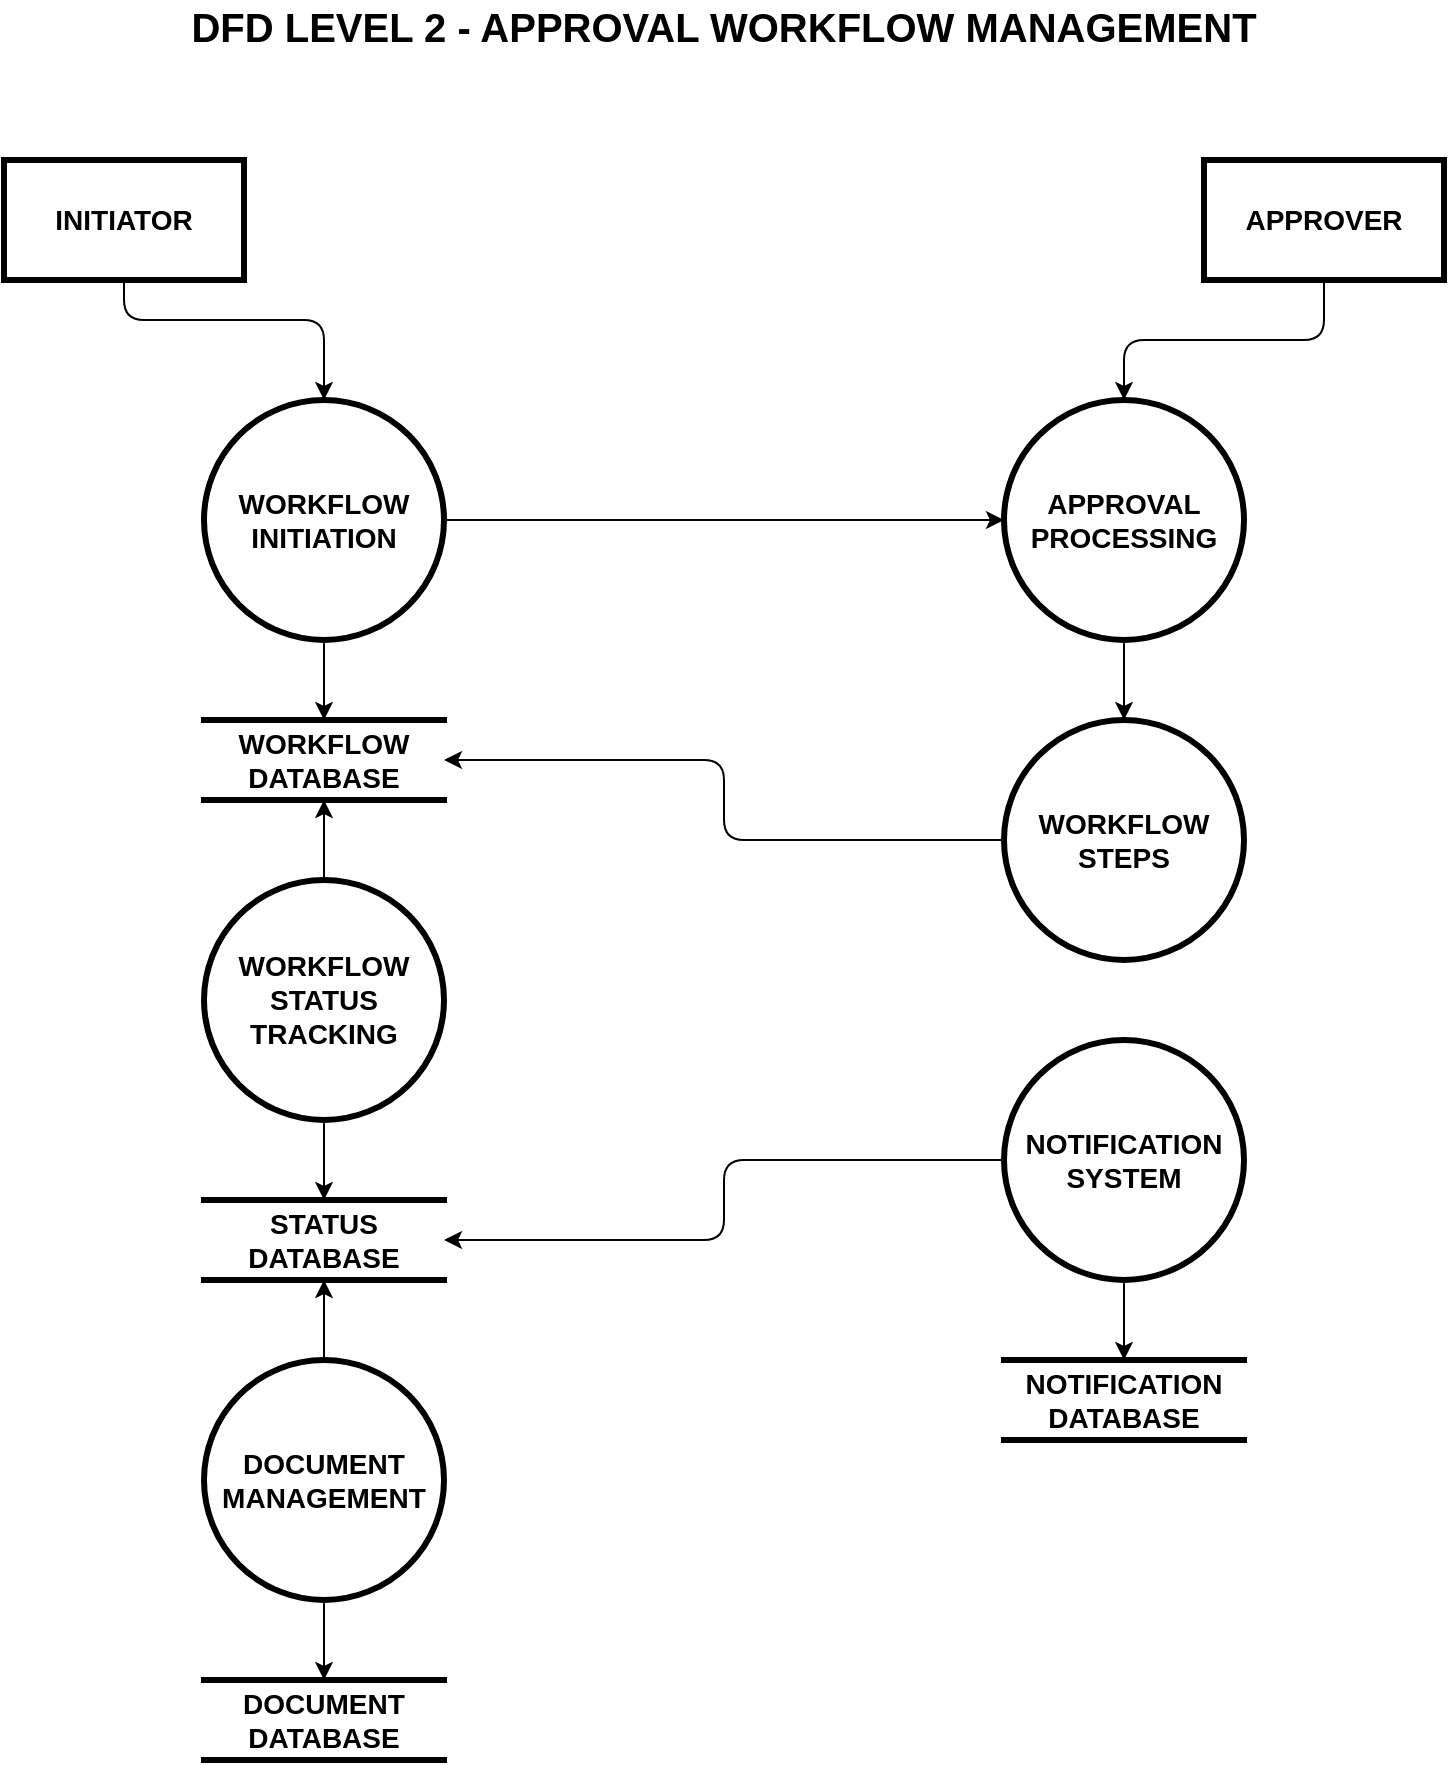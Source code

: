 <mxfile version="21.8.2" type="device">
  <diagram name="Page-1" id="c7558073-3199-34d8-9f00-42111426c3f3">
    <mxGraphModel dx="1050" dy="541" grid="1" gridSize="10" guides="1" tooltips="1" connect="1" arrows="1" fold="1" page="1" pageScale="1" pageWidth="826" pageHeight="1169" background="none" math="0" shadow="0">
      <root>
        <mxCell id="0" />
        <mxCell id="1" parent="0" />
        <mxCell id="2" value="INITIATOR" style="whiteSpace=wrap;align=center;verticalAlign=middle;fontStyle=1;strokeWidth=3;fillColor=#FFFFFF;fontSize=14;" parent="1" vertex="1">
          <mxGeometry x="40" y="120" width="120" height="60" as="geometry" />
        </mxCell>
        <mxCell id="3" value="APPROVER" style="whiteSpace=wrap;align=center;verticalAlign=middle;fontStyle=1;strokeWidth=3;fillColor=#FFFFFF;fontSize=14;" parent="1" vertex="1">
          <mxGeometry x="640" y="120" width="120" height="60" as="geometry" />
        </mxCell>
        <mxCell id="4" value="WORKFLOW&#xa;INITIATION" style="ellipse;whiteSpace=wrap;html=1;aspect=fixed;fontSize=14;fontStyle=1;strokeWidth=3;fillColor=#FFFFFF" parent="1" vertex="1">
          <mxGeometry x="140" y="240" width="120" height="120" as="geometry" />
        </mxCell>
        <mxCell id="5" value="APPROVAL&#xa;PROCESSING" style="ellipse;whiteSpace=wrap;html=1;aspect=fixed;fontSize=14;fontStyle=1;strokeWidth=3;fillColor=#FFFFFF" parent="1" vertex="1">
          <mxGeometry x="540" y="240" width="120" height="120" as="geometry" />
        </mxCell>
        <mxCell id="6" value="WORKFLOW&#xa;DATABASE" style="shape=partialRectangle;whiteSpace=wrap;html=1;left=0;right=0;fillColor=none;fontSize=14;fontStyle=1;strokeWidth=3;" parent="1" vertex="1">
          <mxGeometry x="140" y="400" width="120" height="40" as="geometry" />
        </mxCell>
        <mxCell id="7" value="WORKFLOW&#xa;STEPS" style="ellipse;whiteSpace=wrap;html=1;aspect=fixed;fontSize=14;fontStyle=1;strokeWidth=3;fillColor=#FFFFFF" parent="1" vertex="1">
          <mxGeometry x="540" y="400" width="120" height="120" as="geometry" />
        </mxCell>
        <mxCell id="8" value="WORKFLOW&#xa;STATUS&#xa;TRACKING" style="ellipse;whiteSpace=wrap;html=1;aspect=fixed;fontSize=14;fontStyle=1;strokeWidth=3;fillColor=#FFFFFF" parent="1" vertex="1">
          <mxGeometry x="140" y="480" width="120" height="120" as="geometry" />
        </mxCell>
        <mxCell id="9" value="NOTIFICATION&#xa;SYSTEM" style="ellipse;whiteSpace=wrap;html=1;aspect=fixed;fontSize=14;fontStyle=1;strokeWidth=3;fillColor=#FFFFFF" parent="1" vertex="1">
          <mxGeometry x="540" y="560" width="120" height="120" as="geometry" />
        </mxCell>
        <mxCell id="10" value="STATUS&#xa;DATABASE" style="shape=partialRectangle;whiteSpace=wrap;html=1;left=0;right=0;fillColor=none;fontSize=14;fontStyle=1;strokeWidth=3;" parent="1" vertex="1">
          <mxGeometry x="140" y="640" width="120" height="40" as="geometry" />
        </mxCell>
        <mxCell id="11" value="NOTIFICATION&#xa;DATABASE" style="shape=partialRectangle;whiteSpace=wrap;html=1;left=0;right=0;fillColor=none;fontSize=14;fontStyle=1;strokeWidth=3;" parent="1" vertex="1">
          <mxGeometry x="540" y="720" width="120" height="40" as="geometry" />
        </mxCell>
        <mxCell id="12" value="DOCUMENT&#xa;MANAGEMENT" style="ellipse;whiteSpace=wrap;html=1;aspect=fixed;fontSize=14;fontStyle=1;strokeWidth=3;fillColor=#FFFFFF" parent="1" vertex="1">
          <mxGeometry x="140" y="720" width="120" height="120" as="geometry" />
        </mxCell>
        <mxCell id="13" value="DOCUMENT&#xa;DATABASE" style="shape=partialRectangle;whiteSpace=wrap;html=1;left=0;right=0;fillColor=none;fontSize=14;fontStyle=1;strokeWidth=3;" parent="1" vertex="1">
          <mxGeometry x="140" y="880" width="120" height="40" as="geometry" />
        </mxCell>
        <mxCell id="14" value="" style="edgeStyle=elbowEdgeStyle;elbow=vertical;exitX=0.5;exitY=1;exitPerimeter=0;entryX=0.5;entryY=0;entryPerimeter=0;fontStyle=1;strokeColor=#000000;strokeWidth=1;html=1;" parent="1" source="2" target="4" edge="1">
          <mxGeometry width="100" height="100" as="geometry">
            <mxPoint x="100" y="180" as="sourcePoint" />
            <mxPoint x="200" y="80" as="targetPoint" />
            <Array as="points">
              <mxPoint x="100" y="200" />
            </Array>
          </mxGeometry>
        </mxCell>
        <mxCell id="15" value="" style="edgeStyle=elbowEdgeStyle;elbow=vertical;exitX=0.5;exitY=1;exitPerimeter=0;entryX=0.5;entryY=0;entryPerimeter=0;fontStyle=1;strokeColor=#000000;strokeWidth=1;html=1;" parent="1" source="3" target="5" edge="1">
          <mxGeometry width="100" height="100" as="geometry">
            <mxPoint x="700" y="180" as="sourcePoint" />
            <mxPoint x="800" y="80" as="targetPoint" />
          </mxGeometry>
        </mxCell>
        <mxCell id="16" value="" style="edgeStyle=elbowEdgeStyle;elbow=horizontal;exitX=1;exitY=0.5;exitPerimeter=0;entryX=0;entryY=0.5;entryPerimeter=0;fontStyle=1;strokeColor=#000000;strokeWidth=1;html=1;" parent="1" source="4" target="5" edge="1">
          <mxGeometry width="100" height="100" as="geometry">
            <mxPoint x="260" y="300" as="sourcePoint" />
            <mxPoint x="360" y="200" as="targetPoint" />
          </mxGeometry>
        </mxCell>
        <mxCell id="17" value="" style="edgeStyle=elbowEdgeStyle;elbow=vertical;exitX=0.5;exitY=1;exitPerimeter=0;entryX=0.5;entryY=0;entryPerimeter=0;fontStyle=1;strokeColor=#000000;strokeWidth=1;html=1;" parent="1" source="4" target="6" edge="1">
          <mxGeometry width="100" height="100" as="geometry">
            <mxPoint x="200" y="360" as="sourcePoint" />
            <mxPoint x="300" y="260" as="targetPoint" />
          </mxGeometry>
        </mxCell>
        <mxCell id="18" value="" style="edgeStyle=elbowEdgeStyle;elbow=vertical;exitX=0.5;exitY=1;exitPerimeter=0;entryX=0.5;entryY=0;entryPerimeter=0;fontStyle=1;strokeColor=#000000;strokeWidth=1;html=1;" parent="1" source="5" target="7" edge="1">
          <mxGeometry width="100" height="100" as="geometry">
            <mxPoint x="600" y="360" as="sourcePoint" />
            <mxPoint x="700" y="260" as="targetPoint" />
          </mxGeometry>
        </mxCell>
        <mxCell id="19" value="" style="edgeStyle=elbowEdgeStyle;elbow=vertical;exitX=0.5;exitY=1;exitPerimeter=0;entryX=0.5;entryY=0;entryPerimeter=0;fontStyle=1;strokeColor=#000000;strokeWidth=1;html=1;" parent="1" source="8" target="10" edge="1">
          <mxGeometry width="100" height="100" as="geometry">
            <mxPoint x="200" y="600" as="sourcePoint" />
            <mxPoint x="300" y="500" as="targetPoint" />
          </mxGeometry>
        </mxCell>
        <mxCell id="20" value="" style="edgeStyle=elbowEdgeStyle;elbow=vertical;exitX=0.5;exitY=1;exitPerimeter=0;entryX=0.5;entryY=0;entryPerimeter=0;fontStyle=1;strokeColor=#000000;strokeWidth=1;html=1;" parent="1" source="9" target="11" edge="1">
          <mxGeometry width="100" height="100" as="geometry">
            <mxPoint x="600" y="680" as="sourcePoint" />
            <mxPoint x="700" y="580" as="targetPoint" />
          </mxGeometry>
        </mxCell>
        <mxCell id="21" value="" style="edgeStyle=elbowEdgeStyle;elbow=vertical;exitX=0.5;exitY=1;exitPerimeter=0;entryX=0.5;entryY=0;entryPerimeter=0;fontStyle=1;strokeColor=#000000;strokeWidth=1;html=1;" parent="1" source="12" target="13" edge="1">
          <mxGeometry width="100" height="100" as="geometry">
            <mxPoint x="200" y="840" as="sourcePoint" />
            <mxPoint x="300" y="740" as="targetPoint" />
          </mxGeometry>
        </mxCell>
        <mxCell id="22" value="" style="edgeStyle=elbowEdgeStyle;elbow=vertical;exitX=0.5;exitY=0;exitPerimeter=0;entryX=0.5;entryY=1;entryPerimeter=0;fontStyle=1;strokeColor=#000000;strokeWidth=1;html=1;" parent="1" source="8" target="6" edge="1">
          <mxGeometry width="100" height="100" as="geometry">
            <mxPoint x="200" y="480" as="sourcePoint" />
            <mxPoint x="300" y="380" as="targetPoint" />
          </mxGeometry>
        </mxCell>
        <mxCell id="23" value="" style="edgeStyle=elbowEdgeStyle;elbow=horizontal;exitX=0;exitY=0.5;exitPerimeter=0;entryX=1;entryY=0.5;entryPerimeter=0;fontStyle=1;strokeColor=#000000;strokeWidth=1;html=1;" parent="1" source="7" target="6" edge="1">
          <mxGeometry width="100" height="100" as="geometry">
            <mxPoint x="540" y="460" as="sourcePoint" />
            <mxPoint x="440" y="360" as="targetPoint" />
          </mxGeometry>
        </mxCell>
        <mxCell id="24" value="" style="edgeStyle=elbowEdgeStyle;elbow=horizontal;exitX=0;exitY=0.5;exitPerimeter=0;entryX=1;entryY=0.5;entryPerimeter=0;fontStyle=1;strokeColor=#000000;strokeWidth=1;html=1;" parent="1" source="9" target="10" edge="1">
          <mxGeometry width="100" height="100" as="geometry">
            <mxPoint x="540" y="620" as="sourcePoint" />
            <mxPoint x="440" y="520" as="targetPoint" />
            <Array as="points">
              <mxPoint x="400" y="620" />
            </Array>
          </mxGeometry>
        </mxCell>
        <mxCell id="25" value="" style="edgeStyle=elbowEdgeStyle;elbow=vertical;exitX=0.5;exitY=0;exitPerimeter=0;entryX=0.5;entryY=1;entryPerimeter=0;fontStyle=1;strokeColor=#000000;strokeWidth=1;html=1;" parent="1" source="12" target="10" edge="1">
          <mxGeometry width="100" height="100" as="geometry">
            <mxPoint x="200" y="720" as="sourcePoint" />
            <mxPoint x="300" y="620" as="targetPoint" />
          </mxGeometry>
        </mxCell>
        <mxCell id="26" value="DFD LEVEL 2 - APPROVAL WORKFLOW MANAGEMENT" style="text;spacingTop=-5;align=center;fontSize=20;fontStyle=1" parent="1" vertex="1">
          <mxGeometry x="160" y="40" width="480" height="40" as="geometry" />
        </mxCell>
      </root>
    </mxGraphModel>
  </diagram>
</mxfile>
